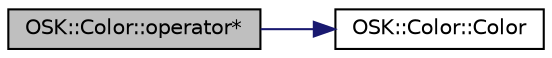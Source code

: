 digraph "OSK::Color::operator*"
{
 // LATEX_PDF_SIZE
  edge [fontname="Helvetica",fontsize="10",labelfontname="Helvetica",labelfontsize="10"];
  node [fontname="Helvetica",fontsize="10",shape=record];
  rankdir="LR";
  Node1 [label="OSK::Color::operator*",height=0.2,width=0.4,color="black", fillcolor="grey75", style="filled", fontcolor="black",tooltip="Operación Color * float."];
  Node1 -> Node2 [color="midnightblue",fontsize="10",style="solid",fontname="Helvetica"];
  Node2 [label="OSK::Color::Color",height=0.2,width=0.4,color="black", fillcolor="white", style="filled",URL="$class_o_s_k_1_1_color.html#aced94f7152a9c5e63bfebc382349e8a6",tooltip="Crea una instancia vacía del color."];
}
